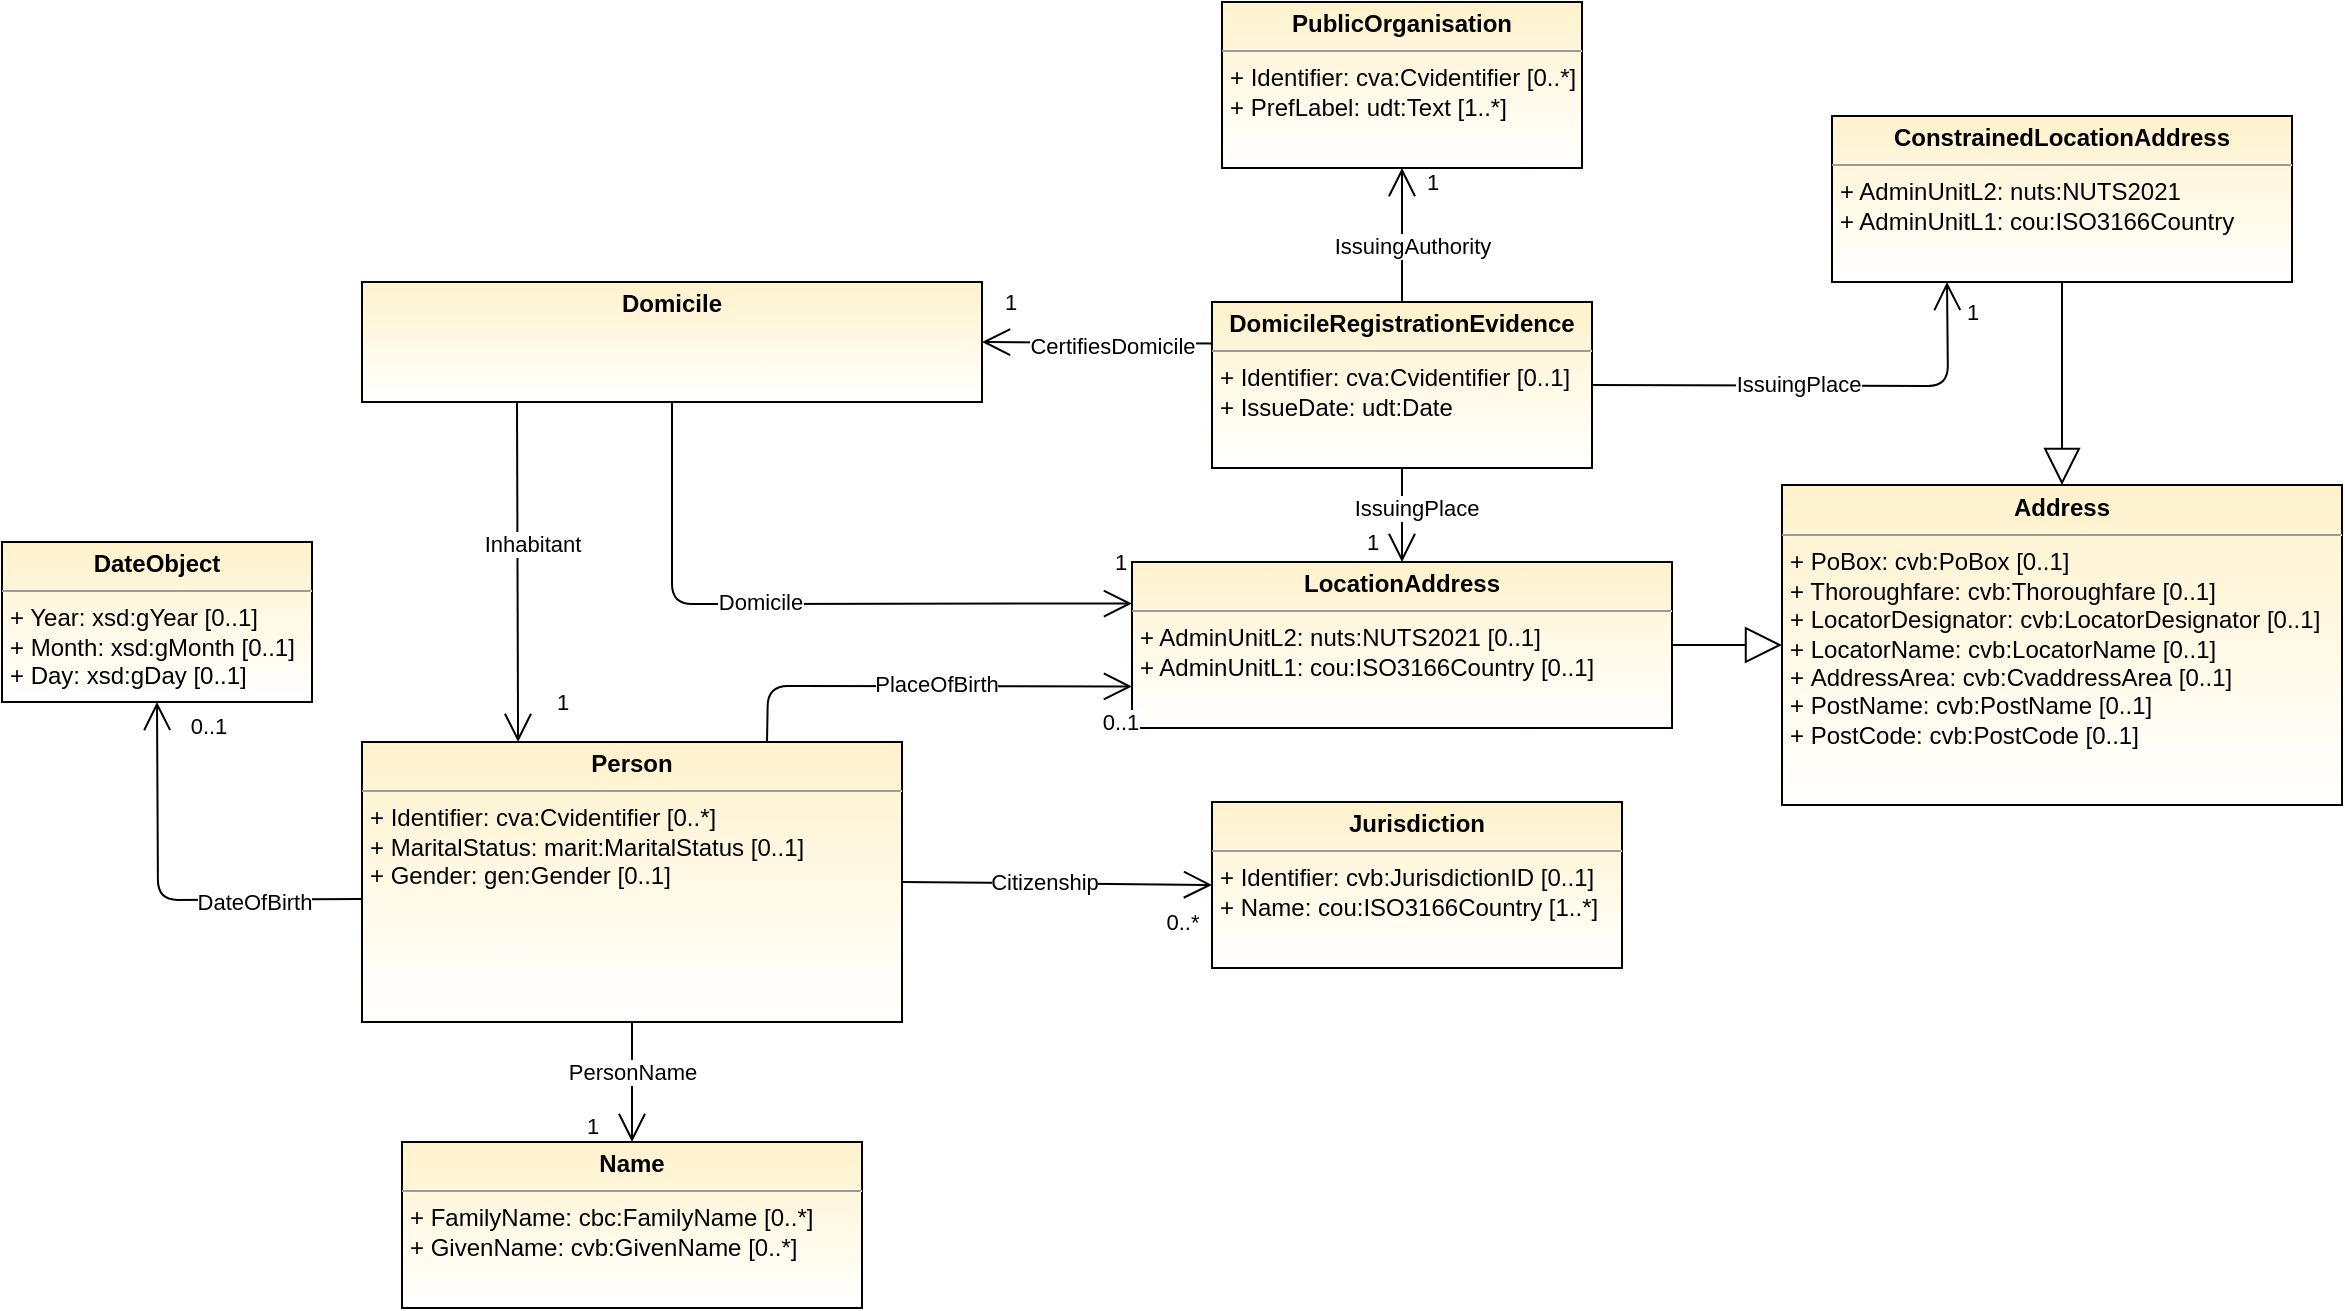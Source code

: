 <mxfile version="16.6.4" type="device"><diagram name="Page-1" id="c4acf3e9-155e-7222-9cf6-157b1a14988f"><mxGraphModel dx="1888" dy="1647" grid="1" gridSize="10" guides="1" tooltips="1" connect="1" arrows="1" fold="1" page="1" pageScale="1" pageWidth="850" pageHeight="1100" background="#ffffff" math="0" shadow="0"><root><mxCell id="0"/><mxCell id="1" parent="0"/><mxCell id="T-NgGAgoNykcEifGDJVm-1" value="&lt;p style=&quot;margin: 0px ; margin-top: 4px ; text-align: center&quot;&gt;&lt;b&gt;DomicileRegistrationEvidence&lt;/b&gt;&lt;/p&gt;&lt;hr size=&quot;1&quot;&gt;&lt;p style=&quot;margin: 0px 0px 0px 4px&quot;&gt;+ Identifier:&amp;nbsp;cva:Cvidentifier [0..1]&lt;/p&gt;&lt;p style=&quot;margin: 0px 0px 0px 4px&quot;&gt;+ IssueDate:&amp;nbsp;udt:Date&lt;/p&gt;" style="verticalAlign=top;align=left;overflow=fill;fontSize=12;fontFamily=Helvetica;html=1;rounded=0;shadow=0;comic=0;labelBackgroundColor=none;strokeWidth=1;fillColor=#fff2cc;gradientColor=#ffffff;" parent="1" vertex="1"><mxGeometry x="535" y="-800" width="190" height="83" as="geometry"/></mxCell><mxCell id="T-NgGAgoNykcEifGDJVm-2" value="&lt;p style=&quot;margin: 0px ; margin-top: 4px ; text-align: center&quot;&gt;&lt;b&gt;PublicOrganisation&lt;/b&gt;&lt;/p&gt;&lt;hr size=&quot;1&quot;&gt;&lt;p style=&quot;margin: 0px 0px 0px 4px&quot;&gt;+ Identifier:&amp;nbsp;cva:Cvidentifier [0..*]&lt;/p&gt;&lt;p style=&quot;margin: 0px 0px 0px 4px&quot;&gt;+ PrefLabel: udt:Text [1..*]&lt;/p&gt;" style="verticalAlign=top;align=left;overflow=fill;fontSize=12;fontFamily=Helvetica;html=1;rounded=0;shadow=0;comic=0;labelBackgroundColor=none;strokeWidth=1;fillColor=#fff2cc;gradientColor=#ffffff;" parent="1" vertex="1"><mxGeometry x="540" y="-950" width="180" height="83" as="geometry"/></mxCell><mxCell id="T-NgGAgoNykcEifGDJVm-3" value="&lt;p style=&quot;margin: 4px 0px 0px ; text-align: center&quot;&gt;&lt;b&gt;Domicile&lt;/b&gt;&lt;/p&gt;&lt;p style=&quot;margin: 0px 0px 0px 4px&quot;&gt;&lt;br&gt;&lt;/p&gt;" style="verticalAlign=top;align=left;overflow=fill;fontSize=12;fontFamily=Helvetica;html=1;rounded=0;shadow=0;comic=0;labelBackgroundColor=none;strokeWidth=1;fillColor=#fff2cc;gradientColor=#ffffff;" parent="1" vertex="1"><mxGeometry x="110" y="-810" width="310" height="60" as="geometry"/></mxCell><mxCell id="T-NgGAgoNykcEifGDJVm-6" value="&lt;p style=&quot;margin: 0px ; margin-top: 4px ; text-align: center&quot;&gt;&lt;b&gt;Person&lt;/b&gt;&lt;/p&gt;&lt;hr size=&quot;1&quot;&gt;&lt;p style=&quot;margin: 0px ; margin-left: 4px&quot;&gt;&lt;span&gt;+ Identifier: cva:Cvidentifier [0..*]&lt;/span&gt;&lt;br&gt;&lt;/p&gt;&lt;p style=&quot;margin: 0px ; margin-left: 4px&quot;&gt;+ MaritalStatus: marit:MaritalStatus&amp;nbsp;[0..1]&lt;/p&gt;&lt;p style=&quot;margin: 0px ; margin-left: 4px&quot;&gt;+ Gender: gen:Gender&amp;nbsp;[0..1]&lt;/p&gt;" style="verticalAlign=top;align=left;overflow=fill;fontSize=12;fontFamily=Helvetica;html=1;rounded=0;shadow=0;comic=0;labelBackgroundColor=none;strokeWidth=1;fillColor=#fff2cc;gradientColor=#ffffff;" parent="1" vertex="1"><mxGeometry x="110" y="-580" width="270" height="140" as="geometry"/></mxCell><mxCell id="T-NgGAgoNykcEifGDJVm-7" value="&lt;p style=&quot;margin: 0px ; margin-top: 4px ; text-align: center&quot;&gt;&lt;b&gt;Jurisdiction&lt;/b&gt;&lt;/p&gt;&lt;hr size=&quot;1&quot;&gt;&lt;p style=&quot;margin: 0px 0px 0px 4px&quot;&gt;+ Identifier:&amp;nbsp;cvb:JurisdictionID [0..1]&lt;/p&gt;&lt;p style=&quot;margin: 0px 0px 0px 4px&quot;&gt;+ Name:&amp;nbsp;cou:ISO3166Country [1..*]&lt;/p&gt;" style="verticalAlign=top;align=left;overflow=fill;fontSize=12;fontFamily=Helvetica;html=1;rounded=0;shadow=0;comic=0;labelBackgroundColor=none;strokeWidth=1;fillColor=#fff2cc;gradientColor=#ffffff;" parent="1" vertex="1"><mxGeometry x="535" y="-550" width="205" height="83" as="geometry"/></mxCell><mxCell id="T-NgGAgoNykcEifGDJVm-8" value="" style="endArrow=open;endFill=1;endSize=12;html=1;horizontal=1;entryX=0.5;entryY=1;entryDx=0;entryDy=0;" parent="1" source="T-NgGAgoNykcEifGDJVm-1" target="T-NgGAgoNykcEifGDJVm-2" edge="1"><mxGeometry width="160" relative="1" as="geometry"><mxPoint x="629.58" y="-772.498" as="sourcePoint"/><mxPoint x="595" y="-830" as="targetPoint"/><Array as="points"/></mxGeometry></mxCell><mxCell id="T-NgGAgoNykcEifGDJVm-9" value="IssuingAuthority" style="edgeLabel;html=1;align=center;verticalAlign=middle;resizable=0;points=[];" parent="T-NgGAgoNykcEifGDJVm-8" vertex="1" connectable="0"><mxGeometry x="-0.163" y="1" relative="1" as="geometry"><mxPoint x="6.18" as="offset"/></mxGeometry></mxCell><mxCell id="T-NgGAgoNykcEifGDJVm-10" value="1" style="edgeLabel;html=1;align=center;verticalAlign=middle;resizable=0;points=[];" parent="T-NgGAgoNykcEifGDJVm-8" vertex="1" connectable="0"><mxGeometry x="0.542" y="-2" relative="1" as="geometry"><mxPoint x="13" y="-8.33" as="offset"/></mxGeometry></mxCell><mxCell id="T-NgGAgoNykcEifGDJVm-11" value="" style="endArrow=open;endFill=1;endSize=12;html=1;horizontal=1;entryX=1;entryY=0.5;entryDx=0;entryDy=0;exitX=0;exitY=0.25;exitDx=0;exitDy=0;" parent="1" source="T-NgGAgoNykcEifGDJVm-1" target="T-NgGAgoNykcEifGDJVm-3" edge="1"><mxGeometry width="160" relative="1" as="geometry"><mxPoint x="630" y="-790" as="sourcePoint"/><mxPoint x="630" y="-857" as="targetPoint"/><Array as="points"/></mxGeometry></mxCell><mxCell id="T-NgGAgoNykcEifGDJVm-12" value="CertifiesDomicile" style="edgeLabel;html=1;align=center;verticalAlign=middle;resizable=0;points=[];" parent="T-NgGAgoNykcEifGDJVm-11" vertex="1" connectable="0"><mxGeometry x="-0.163" y="1" relative="1" as="geometry"><mxPoint x="-2.64" as="offset"/></mxGeometry></mxCell><mxCell id="T-NgGAgoNykcEifGDJVm-13" value="1" style="edgeLabel;html=1;align=center;verticalAlign=middle;resizable=0;points=[];" parent="T-NgGAgoNykcEifGDJVm-11" vertex="1" connectable="0"><mxGeometry x="0.542" y="-2" relative="1" as="geometry"><mxPoint x="-12.52" y="-18.17" as="offset"/></mxGeometry></mxCell><mxCell id="T-NgGAgoNykcEifGDJVm-14" value="" style="endArrow=open;endFill=1;endSize=12;html=1;horizontal=1;exitX=0.25;exitY=1;exitDx=0;exitDy=0;entryX=0.289;entryY=0;entryDx=0;entryDy=0;entryPerimeter=0;" parent="1" source="T-NgGAgoNykcEifGDJVm-3" target="T-NgGAgoNykcEifGDJVm-6" edge="1"><mxGeometry width="160" relative="1" as="geometry"><mxPoint x="530" y="-769.25" as="sourcePoint"/><mxPoint x="188.1" y="-680" as="targetPoint"/><Array as="points"/></mxGeometry></mxCell><mxCell id="T-NgGAgoNykcEifGDJVm-15" value="Inhabitant" style="edgeLabel;html=1;align=center;verticalAlign=middle;resizable=0;points=[];" parent="T-NgGAgoNykcEifGDJVm-14" vertex="1" connectable="0"><mxGeometry x="-0.163" y="1" relative="1" as="geometry"><mxPoint x="6.18" as="offset"/></mxGeometry></mxCell><mxCell id="T-NgGAgoNykcEifGDJVm-16" value="1" style="edgeLabel;html=1;align=center;verticalAlign=middle;resizable=0;points=[];" parent="T-NgGAgoNykcEifGDJVm-14" vertex="1" connectable="0"><mxGeometry x="0.542" y="-2" relative="1" as="geometry"><mxPoint x="24.09" y="18.99" as="offset"/></mxGeometry></mxCell><mxCell id="T-NgGAgoNykcEifGDJVm-20" value="" style="endArrow=open;endFill=1;endSize=12;html=1;horizontal=1;exitX=1;exitY=0.5;exitDx=0;exitDy=0;entryX=0;entryY=0.5;entryDx=0;entryDy=0;" parent="1" source="T-NgGAgoNykcEifGDJVm-6" target="T-NgGAgoNykcEifGDJVm-7" edge="1"><mxGeometry width="160" relative="1" as="geometry"><mxPoint x="222.5" y="-740" as="sourcePoint"/><mxPoint x="222" y="-660" as="targetPoint"/><Array as="points"/></mxGeometry></mxCell><mxCell id="T-NgGAgoNykcEifGDJVm-21" value="Citizenship" style="edgeLabel;html=1;align=center;verticalAlign=middle;resizable=0;points=[];" parent="T-NgGAgoNykcEifGDJVm-20" vertex="1" connectable="0"><mxGeometry x="-0.163" y="1" relative="1" as="geometry"><mxPoint x="6.18" as="offset"/></mxGeometry></mxCell><mxCell id="T-NgGAgoNykcEifGDJVm-22" value="0..*" style="edgeLabel;html=1;align=center;verticalAlign=middle;resizable=0;points=[];" parent="T-NgGAgoNykcEifGDJVm-20" vertex="1" connectable="0"><mxGeometry x="0.542" y="-2" relative="1" as="geometry"><mxPoint x="20.02" y="16.5" as="offset"/></mxGeometry></mxCell><mxCell id="T-NgGAgoNykcEifGDJVm-25" value="&lt;p style=&quot;margin: 0px ; margin-top: 4px ; text-align: center&quot;&gt;&lt;b&gt;LocationAddress&lt;/b&gt;&lt;/p&gt;&lt;hr size=&quot;1&quot;&gt;&lt;p style=&quot;margin: 0px 0px 0px 4px&quot;&gt;+ AdminUnitL2: nuts:NUTS2021&amp;nbsp;[0..1]&lt;/p&gt;&lt;p style=&quot;margin: 0px 0px 0px 4px&quot;&gt;+ AdminUnitL1:&amp;nbsp;cou:ISO3166Country [0..1]&lt;/p&gt;" style="verticalAlign=top;align=left;overflow=fill;fontSize=12;fontFamily=Helvetica;html=1;rounded=0;shadow=0;comic=0;labelBackgroundColor=none;strokeWidth=1;fillColor=#fff2cc;gradientColor=#ffffff;" parent="1" vertex="1"><mxGeometry x="495" y="-670" width="270" height="83" as="geometry"/></mxCell><mxCell id="T-NgGAgoNykcEifGDJVm-26" value="" style="endArrow=open;endFill=1;endSize=12;html=1;horizontal=1;exitX=0.75;exitY=0;exitDx=0;exitDy=0;entryX=0;entryY=0.75;entryDx=0;entryDy=0;" parent="1" source="T-NgGAgoNykcEifGDJVm-6" target="T-NgGAgoNykcEifGDJVm-25" edge="1"><mxGeometry width="160" relative="1" as="geometry"><mxPoint x="212.5" y="-750" as="sourcePoint"/><mxPoint x="500" y="-638" as="targetPoint"/><Array as="points"><mxPoint x="313" y="-608"/></Array></mxGeometry></mxCell><mxCell id="T-NgGAgoNykcEifGDJVm-27" value="PlaceOfBirth" style="edgeLabel;html=1;align=center;verticalAlign=middle;resizable=0;points=[];" parent="T-NgGAgoNykcEifGDJVm-26" vertex="1" connectable="0"><mxGeometry x="-0.163" y="1" relative="1" as="geometry"><mxPoint x="24" as="offset"/></mxGeometry></mxCell><mxCell id="T-NgGAgoNykcEifGDJVm-28" value="0..1" style="edgeLabel;html=1;align=center;verticalAlign=middle;resizable=0;points=[];" parent="T-NgGAgoNykcEifGDJVm-26" vertex="1" connectable="0"><mxGeometry x="0.542" y="-2" relative="1" as="geometry"><mxPoint x="42.01" y="15.81" as="offset"/></mxGeometry></mxCell><mxCell id="T-NgGAgoNykcEifGDJVm-32" value="" style="endArrow=open;endFill=1;endSize=12;html=1;horizontal=1;entryX=0.5;entryY=0;entryDx=0;entryDy=0;exitX=0.5;exitY=1;exitDx=0;exitDy=0;" parent="1" source="T-NgGAgoNykcEifGDJVm-1" target="T-NgGAgoNykcEifGDJVm-25" edge="1"><mxGeometry width="160" relative="1" as="geometry"><mxPoint x="640" y="-790" as="sourcePoint"/><mxPoint x="640" y="-857" as="targetPoint"/><Array as="points"/></mxGeometry></mxCell><mxCell id="T-NgGAgoNykcEifGDJVm-33" value="IssuingPlace" style="edgeLabel;html=1;align=center;verticalAlign=middle;resizable=0;points=[];" parent="T-NgGAgoNykcEifGDJVm-32" vertex="1" connectable="0"><mxGeometry x="-0.163" y="1" relative="1" as="geometry"><mxPoint x="6.18" as="offset"/></mxGeometry></mxCell><mxCell id="T-NgGAgoNykcEifGDJVm-34" value="1" style="edgeLabel;html=1;align=center;verticalAlign=middle;resizable=0;points=[];" parent="T-NgGAgoNykcEifGDJVm-32" vertex="1" connectable="0"><mxGeometry x="0.542" y="-2" relative="1" as="geometry"><mxPoint x="-13" y="1.17" as="offset"/></mxGeometry></mxCell><mxCell id="T-NgGAgoNykcEifGDJVm-45" value="" style="endArrow=open;endFill=1;endSize=12;html=1;horizontal=1;entryX=0;entryY=0.25;entryDx=0;entryDy=0;exitX=0.5;exitY=1;exitDx=0;exitDy=0;" parent="1" source="T-NgGAgoNykcEifGDJVm-3" target="T-NgGAgoNykcEifGDJVm-25" edge="1"><mxGeometry width="160" relative="1" as="geometry"><mxPoint x="250" y="-740" as="sourcePoint"/><mxPoint x="222.92" y="-887" as="targetPoint"/><Array as="points"><mxPoint x="265" y="-649"/></Array></mxGeometry></mxCell><mxCell id="T-NgGAgoNykcEifGDJVm-46" value="Domicile" style="edgeLabel;html=1;align=center;verticalAlign=middle;resizable=0;points=[];" parent="T-NgGAgoNykcEifGDJVm-45" vertex="1" connectable="0"><mxGeometry x="-0.163" y="1" relative="1" as="geometry"><mxPoint x="6.18" as="offset"/></mxGeometry></mxCell><mxCell id="T-NgGAgoNykcEifGDJVm-47" value="1" style="edgeLabel;html=1;align=center;verticalAlign=middle;resizable=0;points=[];" parent="T-NgGAgoNykcEifGDJVm-45" vertex="1" connectable="0"><mxGeometry x="0.542" y="-2" relative="1" as="geometry"><mxPoint x="70" y="-23" as="offset"/></mxGeometry></mxCell><mxCell id="q_JwHSlT2Q9cuCQe0zvN-1" value="" style="endArrow=open;endFill=1;endSize=12;html=1;horizontal=1;entryX=0.25;entryY=1;entryDx=0;entryDy=0;exitX=1;exitY=0.5;exitDx=0;exitDy=0;" parent="1" source="T-NgGAgoNykcEifGDJVm-1" target="q_JwHSlT2Q9cuCQe0zvN-4" edge="1"><mxGeometry width="160" relative="1" as="geometry"><mxPoint x="725" y="-858.5" as="sourcePoint"/><mxPoint x="640" y="-857" as="targetPoint"/><Array as="points"><mxPoint x="903" y="-758"/></Array></mxGeometry></mxCell><mxCell id="q_JwHSlT2Q9cuCQe0zvN-2" value="IssuingPlace" style="edgeLabel;html=1;align=center;verticalAlign=middle;resizable=0;points=[];" parent="q_JwHSlT2Q9cuCQe0zvN-1" vertex="1" connectable="0"><mxGeometry x="-0.163" y="1" relative="1" as="geometry"><mxPoint x="6.18" as="offset"/></mxGeometry></mxCell><mxCell id="q_JwHSlT2Q9cuCQe0zvN-3" value="1" style="edgeLabel;html=1;align=center;verticalAlign=middle;resizable=0;points=[];" parent="q_JwHSlT2Q9cuCQe0zvN-1" vertex="1" connectable="0"><mxGeometry x="0.542" y="-2" relative="1" as="geometry"><mxPoint x="12" y="-39" as="offset"/></mxGeometry></mxCell><mxCell id="q_JwHSlT2Q9cuCQe0zvN-4" value="&lt;p style=&quot;margin: 0px ; margin-top: 4px ; text-align: center&quot;&gt;&lt;b&gt;ConstrainedLocationAddress&lt;/b&gt;&lt;/p&gt;&lt;hr size=&quot;1&quot;&gt;&lt;p style=&quot;margin: 0px 0px 0px 4px&quot;&gt;+ AdminUnitL2: nuts:NUTS2021&lt;/p&gt;&lt;p style=&quot;margin: 0px 0px 0px 4px&quot;&gt;+ AdminUnitL1: cou:ISO3166Country&lt;/p&gt;" style="verticalAlign=top;align=left;overflow=fill;fontSize=12;fontFamily=Helvetica;html=1;rounded=0;shadow=0;comic=0;labelBackgroundColor=none;strokeWidth=1;fillColor=#fff2cc;gradientColor=#ffffff;" parent="1" vertex="1"><mxGeometry x="845" y="-893" width="230" height="83" as="geometry"/></mxCell><mxCell id="q_JwHSlT2Q9cuCQe0zvN-5" value="&lt;p style=&quot;margin: 0px ; margin-top: 4px ; text-align: center&quot;&gt;&lt;b&gt;Address&lt;/b&gt;&lt;/p&gt;&lt;hr size=&quot;1&quot;&gt;&lt;p style=&quot;margin: 0px 0px 0px 4px&quot;&gt;+ PoBox:&amp;nbsp;cvb:PoBox [0..1]&lt;/p&gt;&lt;p style=&quot;margin: 0px 0px 0px 4px&quot;&gt;+ Thoroughfare:&amp;nbsp;cvb:Thoroughfare [0..1]&lt;/p&gt;&lt;p style=&quot;margin: 0px 0px 0px 4px&quot;&gt;+ LocatorDesignator:&amp;nbsp;cvb:LocatorDesignator [0..1]&lt;br&gt;&lt;/p&gt;&lt;p style=&quot;margin: 0px 0px 0px 4px&quot;&gt;+&amp;nbsp;LocatorName: cvb:LocatorName [0..1]&lt;br&gt;&lt;/p&gt;&lt;p style=&quot;margin: 0px 0px 0px 4px&quot;&gt;+&amp;nbsp;AddressArea:&amp;nbsp;cvb:CvaddressArea [0..1]&lt;/p&gt;&lt;p style=&quot;margin: 0px 0px 0px 4px&quot;&gt;+ PostName:&amp;nbsp;cvb:PostName [0..1]&lt;/p&gt;&lt;p style=&quot;margin: 0px 0px 0px 4px&quot;&gt;+ PostCode:&amp;nbsp;cvb:PostCode [0..1]&lt;/p&gt;" style="verticalAlign=top;align=left;overflow=fill;fontSize=12;fontFamily=Helvetica;html=1;rounded=0;shadow=0;comic=0;labelBackgroundColor=none;strokeWidth=1;fillColor=#fff2cc;gradientColor=#ffffff;" parent="1" vertex="1"><mxGeometry x="820" y="-708.5" width="280" height="160" as="geometry"/></mxCell><mxCell id="q_JwHSlT2Q9cuCQe0zvN-6" value="" style="endArrow=block;endSize=16;endFill=0;html=1;entryX=0;entryY=0.5;entryDx=0;entryDy=0;exitX=1;exitY=0.5;exitDx=0;exitDy=0;" parent="1" source="T-NgGAgoNykcEifGDJVm-25" target="q_JwHSlT2Q9cuCQe0zvN-5" edge="1"><mxGeometry width="160" relative="1" as="geometry"><mxPoint x="760" y="-610" as="sourcePoint"/><mxPoint x="203.82" y="-530" as="targetPoint"/><Array as="points"/></mxGeometry></mxCell><mxCell id="q_JwHSlT2Q9cuCQe0zvN-7" value="" style="endArrow=block;endSize=16;endFill=0;html=1;exitX=0.5;exitY=1;exitDx=0;exitDy=0;entryX=0.5;entryY=0;entryDx=0;entryDy=0;" parent="1" source="q_JwHSlT2Q9cuCQe0zvN-4" target="q_JwHSlT2Q9cuCQe0zvN-5" edge="1"><mxGeometry width="160" relative="1" as="geometry"><mxPoint x="735" y="-618.5" as="sourcePoint"/><mxPoint x="840" y="-618.5" as="targetPoint"/><Array as="points"/></mxGeometry></mxCell><mxCell id="q_JwHSlT2Q9cuCQe0zvN-8" value="&lt;p style=&quot;margin: 0px ; margin-top: 4px ; text-align: center&quot;&gt;&lt;b&gt;Name&lt;/b&gt;&lt;/p&gt;&lt;hr size=&quot;1&quot;&gt;&lt;p style=&quot;margin: 0px 0px 0px 4px&quot;&gt;+ FamilyName:&amp;nbsp;cbc:FamilyName [0..*]&lt;/p&gt;&lt;p style=&quot;margin: 0px 0px 0px 4px&quot;&gt;+ GivenName:&amp;nbsp;cvb:GivenName [0..*]&lt;/p&gt;" style="verticalAlign=top;align=left;overflow=fill;fontSize=12;fontFamily=Helvetica;html=1;rounded=0;shadow=0;comic=0;labelBackgroundColor=none;strokeWidth=1;fillColor=#fff2cc;gradientColor=#ffffff;" parent="1" vertex="1"><mxGeometry x="130" y="-380" width="230" height="83" as="geometry"/></mxCell><mxCell id="q_JwHSlT2Q9cuCQe0zvN-9" value="" style="endArrow=open;endFill=1;endSize=12;html=1;horizontal=1;exitX=0.5;exitY=1;exitDx=0;exitDy=0;entryX=0.5;entryY=0;entryDx=0;entryDy=0;" parent="1" source="T-NgGAgoNykcEifGDJVm-6" target="q_JwHSlT2Q9cuCQe0zvN-8" edge="1"><mxGeometry width="160" relative="1" as="geometry"><mxPoint x="245" y="-420" as="sourcePoint"/><mxPoint x="510" y="-451.5" as="targetPoint"/><Array as="points"/></mxGeometry></mxCell><mxCell id="q_JwHSlT2Q9cuCQe0zvN-10" value="PersonName" style="edgeLabel;html=1;align=center;verticalAlign=middle;resizable=0;points=[];" parent="q_JwHSlT2Q9cuCQe0zvN-9" vertex="1" connectable="0"><mxGeometry x="-0.163" y="1" relative="1" as="geometry"><mxPoint x="-1" as="offset"/></mxGeometry></mxCell><mxCell id="q_JwHSlT2Q9cuCQe0zvN-11" value="1" style="edgeLabel;html=1;align=center;verticalAlign=middle;resizable=0;points=[];" parent="q_JwHSlT2Q9cuCQe0zvN-9" vertex="1" connectable="0"><mxGeometry x="0.542" y="-2" relative="1" as="geometry"><mxPoint x="-18" y="5" as="offset"/></mxGeometry></mxCell><mxCell id="q_JwHSlT2Q9cuCQe0zvN-12" value="&lt;p style=&quot;margin: 0px ; margin-top: 4px ; text-align: center&quot;&gt;&lt;b&gt;DateObject&lt;/b&gt;&lt;/p&gt;&lt;hr size=&quot;1&quot;&gt;&lt;p style=&quot;margin: 0px 0px 0px 4px&quot;&gt;+ Year: xsd:gYear [0..1]&lt;/p&gt;&lt;p style=&quot;margin: 0px 0px 0px 4px&quot;&gt;+ Month: xsd:gMonth [0..1]&lt;/p&gt;&lt;p style=&quot;margin: 0px 0px 0px 4px&quot;&gt;+ Day: xsd:gDay [0..1]&lt;/p&gt;" style="verticalAlign=top;align=left;overflow=fill;fontSize=12;fontFamily=Helvetica;html=1;rounded=0;shadow=0;comic=0;labelBackgroundColor=none;strokeWidth=1;fillColor=#fff2cc;gradientColor=#ffffff;" parent="1" vertex="1"><mxGeometry x="-70" y="-680" width="155" height="80" as="geometry"/></mxCell><mxCell id="q_JwHSlT2Q9cuCQe0zvN-13" value="" style="endArrow=open;endFill=1;endSize=12;html=1;horizontal=1;exitX=0;exitY=0.5;exitDx=0;exitDy=0;entryX=0.5;entryY=1;entryDx=0;entryDy=0;" parent="1" target="q_JwHSlT2Q9cuCQe0zvN-12" edge="1"><mxGeometry width="160" relative="1" as="geometry"><mxPoint x="110" y="-501.5" as="sourcePoint"/><mxPoint x="197" y="-533" as="targetPoint"/><Array as="points"><mxPoint x="8" y="-501"/></Array></mxGeometry></mxCell><mxCell id="q_JwHSlT2Q9cuCQe0zvN-14" value="DateOfBirth" style="edgeLabel;html=1;align=center;verticalAlign=middle;resizable=0;points=[];" parent="q_JwHSlT2Q9cuCQe0zvN-13" vertex="1" connectable="0"><mxGeometry x="-0.163" y="1" relative="1" as="geometry"><mxPoint x="30" as="offset"/></mxGeometry></mxCell><mxCell id="q_JwHSlT2Q9cuCQe0zvN-15" value="0..1" style="edgeLabel;html=1;align=center;verticalAlign=middle;resizable=0;points=[];" parent="q_JwHSlT2Q9cuCQe0zvN-13" vertex="1" connectable="0"><mxGeometry x="0.542" y="-2" relative="1" as="geometry"><mxPoint x="23" y="-34" as="offset"/></mxGeometry></mxCell></root></mxGraphModel></diagram></mxfile>